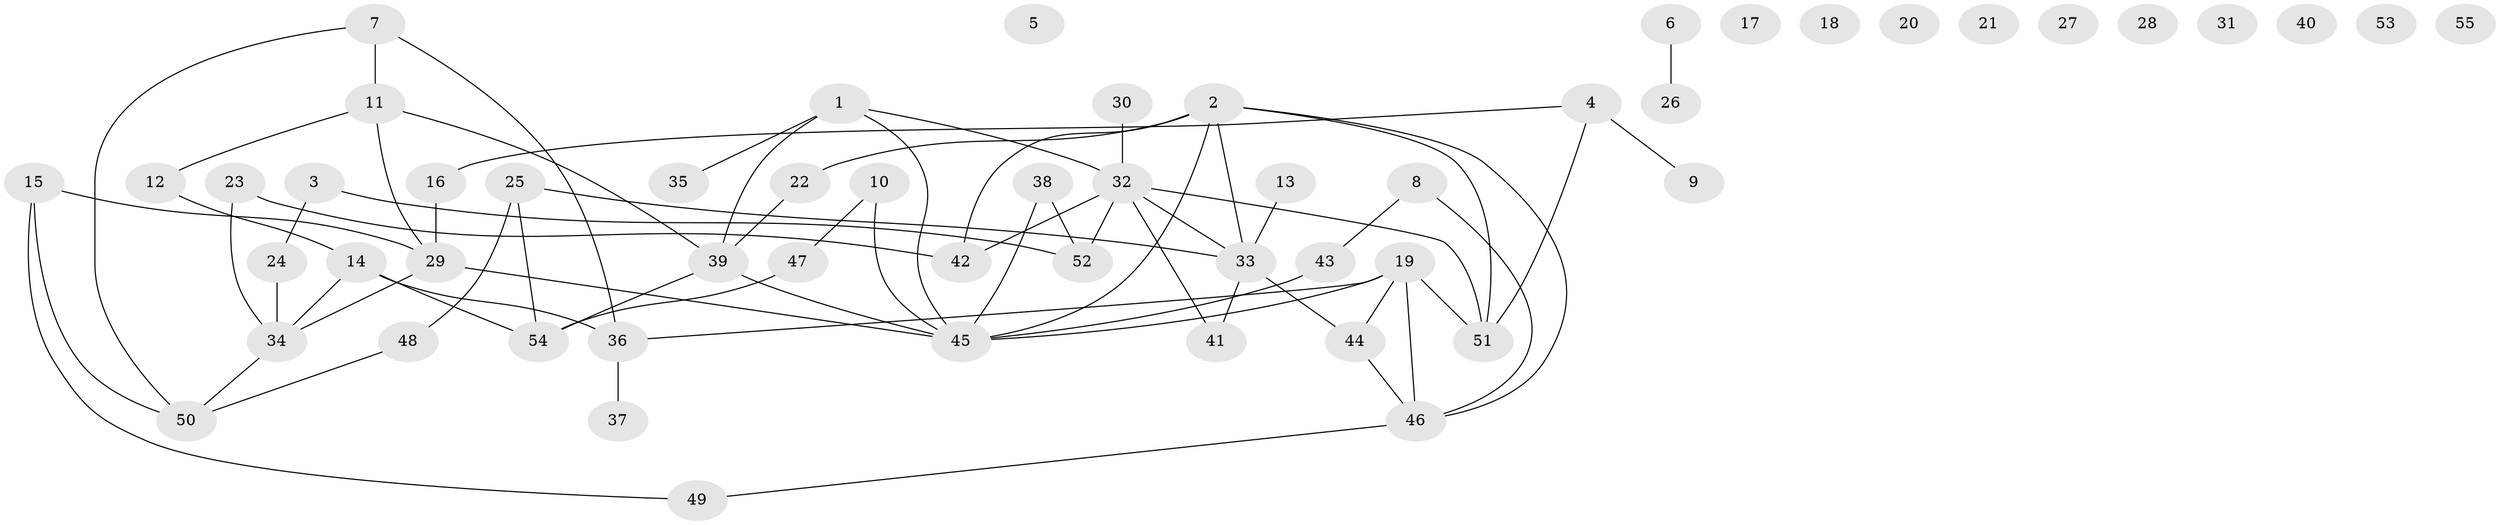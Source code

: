 // Generated by graph-tools (version 1.1) at 2025/49/03/09/25 03:49:09]
// undirected, 55 vertices, 68 edges
graph export_dot {
graph [start="1"]
  node [color=gray90,style=filled];
  1;
  2;
  3;
  4;
  5;
  6;
  7;
  8;
  9;
  10;
  11;
  12;
  13;
  14;
  15;
  16;
  17;
  18;
  19;
  20;
  21;
  22;
  23;
  24;
  25;
  26;
  27;
  28;
  29;
  30;
  31;
  32;
  33;
  34;
  35;
  36;
  37;
  38;
  39;
  40;
  41;
  42;
  43;
  44;
  45;
  46;
  47;
  48;
  49;
  50;
  51;
  52;
  53;
  54;
  55;
  1 -- 32;
  1 -- 35;
  1 -- 39;
  1 -- 45;
  2 -- 22;
  2 -- 33;
  2 -- 42;
  2 -- 45;
  2 -- 46;
  2 -- 51;
  3 -- 24;
  3 -- 52;
  4 -- 9;
  4 -- 16;
  4 -- 51;
  6 -- 26;
  7 -- 11;
  7 -- 36;
  7 -- 50;
  8 -- 43;
  8 -- 46;
  10 -- 45;
  10 -- 47;
  11 -- 12;
  11 -- 29;
  11 -- 39;
  12 -- 14;
  13 -- 33;
  14 -- 34;
  14 -- 36;
  14 -- 54;
  15 -- 29;
  15 -- 49;
  15 -- 50;
  16 -- 29;
  19 -- 36;
  19 -- 44;
  19 -- 45;
  19 -- 46;
  19 -- 51;
  22 -- 39;
  23 -- 34;
  23 -- 42;
  24 -- 34;
  25 -- 33;
  25 -- 48;
  25 -- 54;
  29 -- 34;
  29 -- 45;
  30 -- 32;
  32 -- 33;
  32 -- 41;
  32 -- 42;
  32 -- 51;
  32 -- 52;
  33 -- 41;
  33 -- 44;
  34 -- 50;
  36 -- 37;
  38 -- 45;
  38 -- 52;
  39 -- 45;
  39 -- 54;
  43 -- 45;
  44 -- 46;
  46 -- 49;
  47 -- 54;
  48 -- 50;
}
